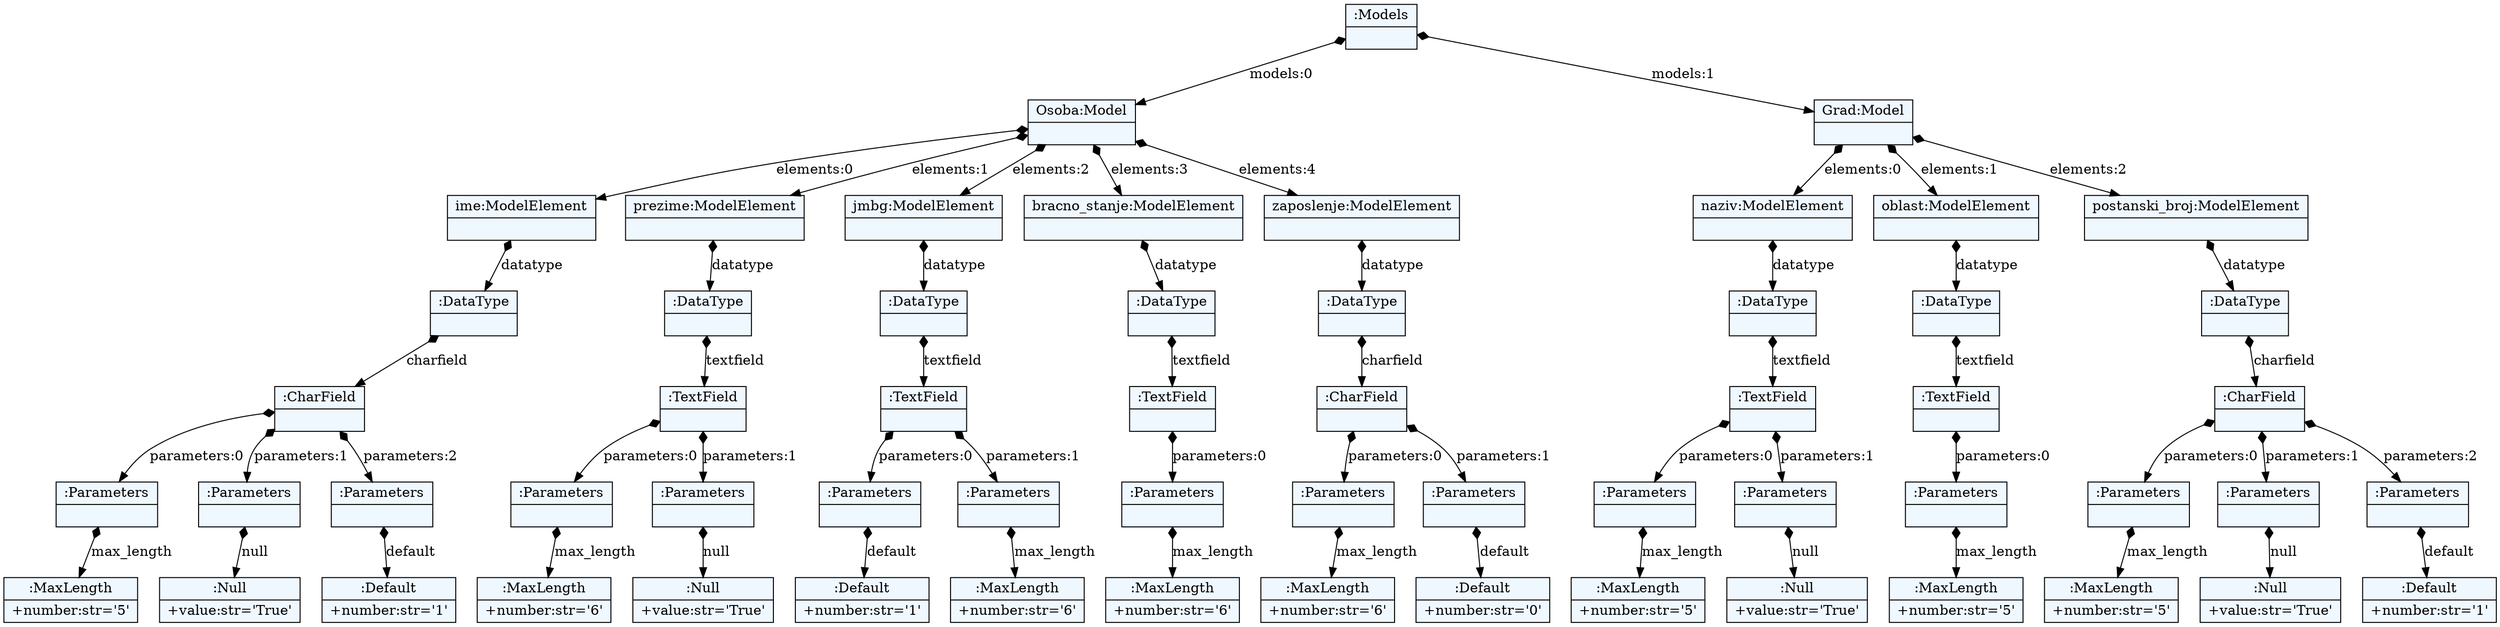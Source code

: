 
    digraph xtext {
    fontname = "Bitstream Vera Sans"
    fontsize = 8
    node[
        shape=record,
        style=filled,
        fillcolor=aliceblue
    ]
    nodesep = 0.3
    edge[dir=black,arrowtail=empty]


1817774571928 -> 1817774620800 [label="models:0" arrowtail=diamond dir=both]
1817774620800 -> 1817774621024 [label="elements:0" arrowtail=diamond dir=both]
1817774621024 -> 1817774621416 [label="datatype" arrowtail=diamond dir=both]
1817774621416 -> 1817774621304 [label="charfield" arrowtail=diamond dir=both]
1817774621304 -> 1817774621640 [label="parameters:0" arrowtail=diamond dir=both]
1817774621640 -> 1817774621752 [label="max_length" arrowtail=diamond dir=both]
1817774621752[label="{:MaxLength|+number:str='5'\l}"]
1817774621640[label="{:Parameters|}"]
1817774621304 -> 1817774621696 [label="parameters:1" arrowtail=diamond dir=both]
1817774621696 -> 1817774480408 [label="null" arrowtail=diamond dir=both]
1817774480408[label="{:Null|+value:str='True'\l}"]
1817774621696[label="{:Parameters|}"]
1817774621304 -> 1817774621808 [label="parameters:2" arrowtail=diamond dir=both]
1817774621808 -> 1817774621864 [label="default" arrowtail=diamond dir=both]
1817774621864[label="{:Default|+number:str='1'\l}"]
1817774621808[label="{:Parameters|}"]
1817774621304[label="{:CharField|}"]
1817774621416[label="{:DataType|}"]
1817774621024[label="{ime:ModelElement|}"]
1817774620800 -> 1817774589936 [label="elements:1" arrowtail=diamond dir=both]
1817774589936 -> 1817774621136 [label="datatype" arrowtail=diamond dir=both]
1817774621136 -> 1817774621472 [label="textfield" arrowtail=diamond dir=both]
1817774621472 -> 1817774622088 [label="parameters:0" arrowtail=diamond dir=both]
1817774622088 -> 1817774622144 [label="max_length" arrowtail=diamond dir=both]
1817774622144[label="{:MaxLength|+number:str='6'\l}"]
1817774622088[label="{:Parameters|}"]
1817774621472 -> 1817774621920 [label="parameters:1" arrowtail=diamond dir=both]
1817774621920 -> 1817774622256 [label="null" arrowtail=diamond dir=both]
1817774622256[label="{:Null|+value:str='True'\l}"]
1817774621920[label="{:Parameters|}"]
1817774621472[label="{:TextField|}"]
1817774621136[label="{:DataType|}"]
1817774589936[label="{prezime:ModelElement|}"]
1817774620800 -> 1817774621192 [label="elements:2" arrowtail=diamond dir=both]
1817774621192 -> 1817774621584 [label="datatype" arrowtail=diamond dir=both]
1817774621584 -> 1817774622032 [label="textfield" arrowtail=diamond dir=both]
1817774622032 -> 1817774622480 [label="parameters:0" arrowtail=diamond dir=both]
1817774622480 -> 1817774622536 [label="default" arrowtail=diamond dir=both]
1817774622536[label="{:Default|+number:str='1'\l}"]
1817774622480[label="{:Parameters|}"]
1817774622032 -> 1817774622424 [label="parameters:1" arrowtail=diamond dir=both]
1817774622424 -> 1817774622648 [label="max_length" arrowtail=diamond dir=both]
1817774622648[label="{:MaxLength|+number:str='6'\l}"]
1817774622424[label="{:Parameters|}"]
1817774622032[label="{:TextField|}"]
1817774621584[label="{:DataType|}"]
1817774621192[label="{jmbg:ModelElement|}"]
1817774620800 -> 1817774621080 [label="elements:3" arrowtail=diamond dir=both]
1817774621080 -> 1817774621976 [label="datatype" arrowtail=diamond dir=both]
1817774621976 -> 1817774622312 [label="textfield" arrowtail=diamond dir=both]
1817774622312 -> 1817774622872 [label="parameters:0" arrowtail=diamond dir=both]
1817774622872 -> 1817774622928 [label="max_length" arrowtail=diamond dir=both]
1817774622928[label="{:MaxLength|+number:str='6'\l}"]
1817774622872[label="{:Parameters|}"]
1817774622312[label="{:TextField|}"]
1817774621976[label="{:DataType|}"]
1817774621080[label="{bracno_stanje:ModelElement|}"]
1817774620800 -> 1817774621360 [label="elements:4" arrowtail=diamond dir=both]
1817774621360 -> 1817774622368 [label="datatype" arrowtail=diamond dir=both]
1817774622368 -> 1817774622704 [label="charfield" arrowtail=diamond dir=both]
1817774622704 -> 1817774623152 [label="parameters:0" arrowtail=diamond dir=both]
1817774623152 -> 1817774623208 [label="max_length" arrowtail=diamond dir=both]
1817774623208[label="{:MaxLength|+number:str='6'\l}"]
1817774623152[label="{:Parameters|}"]
1817774622704 -> 1817774623096 [label="parameters:1" arrowtail=diamond dir=both]
1817774623096 -> 1817774623320 [label="default" arrowtail=diamond dir=both]
1817774623320[label="{:Default|+number:str='0'\l}"]
1817774623096[label="{:Parameters|}"]
1817774622704[label="{:CharField|}"]
1817774622368[label="{:DataType|}"]
1817774621360[label="{zaposlenje:ModelElement|}"]
1817774620800[label="{Osoba:Model|}"]
1817774571928 -> 1817774620968 [label="models:1" arrowtail=diamond dir=both]
1817774620968 -> 1817774621528 [label="elements:0" arrowtail=diamond dir=both]
1817774621528 -> 1817774622816 [label="datatype" arrowtail=diamond dir=both]
1817774622816 -> 1817774622984 [label="textfield" arrowtail=diamond dir=both]
1817774622984 -> 1817774623488 [label="parameters:0" arrowtail=diamond dir=both]
1817774623488 -> 1817774623656 [label="max_length" arrowtail=diamond dir=both]
1817774623656[label="{:MaxLength|+number:str='5'\l}"]
1817774623488[label="{:Parameters|}"]
1817774622984 -> 1817774623600 [label="parameters:1" arrowtail=diamond dir=both]
1817774623600 -> 1817774623768 [label="null" arrowtail=diamond dir=both]
1817774623768[label="{:Null|+value:str='True'\l}"]
1817774623600[label="{:Parameters|}"]
1817774622984[label="{:TextField|}"]
1817774622816[label="{:DataType|}"]
1817774621528[label="{naziv:ModelElement|}"]
1817774620968 -> 1817774622592 [label="elements:1" arrowtail=diamond dir=both]
1817774622592 -> 1817774623264 [label="datatype" arrowtail=diamond dir=both]
1817774623264 -> 1817774623544 [label="textfield" arrowtail=diamond dir=both]
1817774623544 -> 1817774623992 [label="parameters:0" arrowtail=diamond dir=both]
1817774623992 -> 1817774624048 [label="max_length" arrowtail=diamond dir=both]
1817774624048[label="{:MaxLength|+number:str='5'\l}"]
1817774623992[label="{:Parameters|}"]
1817774623544[label="{:TextField|}"]
1817774623264[label="{:DataType|}"]
1817774622592[label="{oblast:ModelElement|}"]
1817774620968 -> 1817774622760 [label="elements:2" arrowtail=diamond dir=both]
1817774622760 -> 1817774623376 [label="datatype" arrowtail=diamond dir=both]
1817774623376 -> 1817774623824 [label="charfield" arrowtail=diamond dir=both]
1817774623824 -> 1817774624272 [label="parameters:0" arrowtail=diamond dir=both]
1817774624272 -> 1817774624328 [label="max_length" arrowtail=diamond dir=both]
1817774624328[label="{:MaxLength|+number:str='5'\l}"]
1817774624272[label="{:Parameters|}"]
1817774623824 -> 1817774624216 [label="parameters:1" arrowtail=diamond dir=both]
1817774624216 -> 1817774624440 [label="null" arrowtail=diamond dir=both]
1817774624440[label="{:Null|+value:str='True'\l}"]
1817774624216[label="{:Parameters|}"]
1817774623824 -> 1817774624384 [label="parameters:2" arrowtail=diamond dir=both]
1817774624384 -> 1817774624496 [label="default" arrowtail=diamond dir=both]
1817774624496[label="{:Default|+number:str='1'\l}"]
1817774624384[label="{:Parameters|}"]
1817774623824[label="{:CharField|}"]
1817774623376[label="{:DataType|}"]
1817774622760[label="{postanski_broj:ModelElement|}"]
1817774620968[label="{Grad:Model|}"]
1817774571928[label="{:Models|}"]

}
